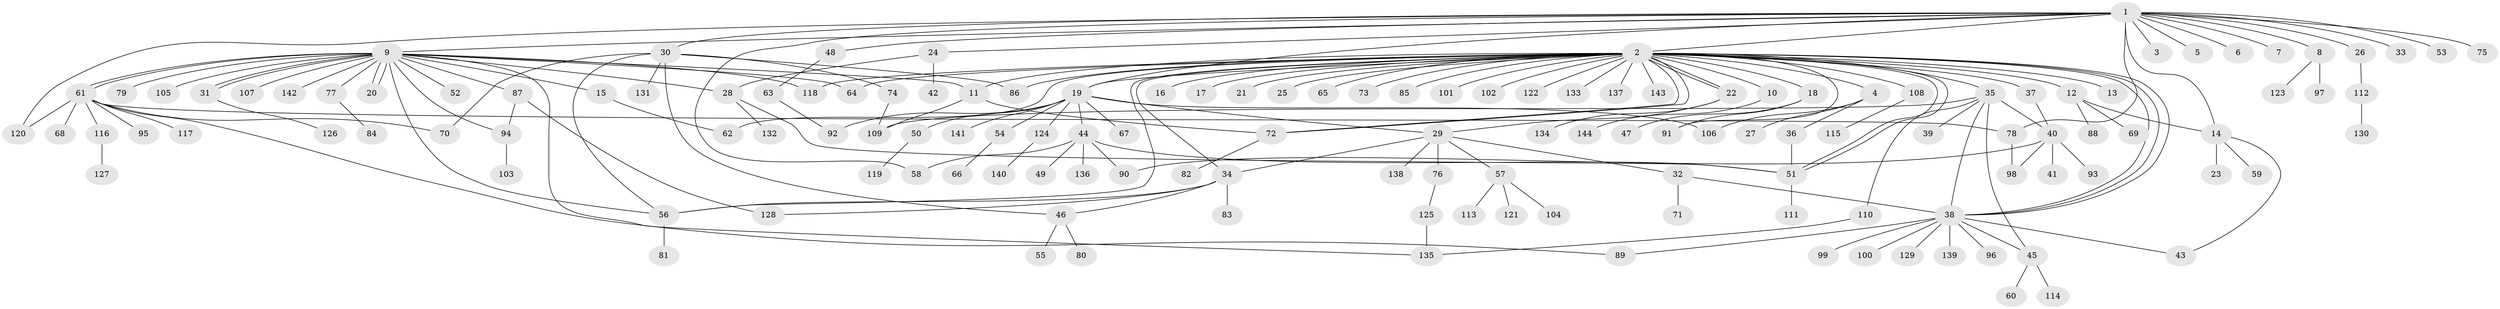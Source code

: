 // Generated by graph-tools (version 1.1) at 2025/49/03/09/25 03:49:49]
// undirected, 144 vertices, 190 edges
graph export_dot {
graph [start="1"]
  node [color=gray90,style=filled];
  1;
  2;
  3;
  4;
  5;
  6;
  7;
  8;
  9;
  10;
  11;
  12;
  13;
  14;
  15;
  16;
  17;
  18;
  19;
  20;
  21;
  22;
  23;
  24;
  25;
  26;
  27;
  28;
  29;
  30;
  31;
  32;
  33;
  34;
  35;
  36;
  37;
  38;
  39;
  40;
  41;
  42;
  43;
  44;
  45;
  46;
  47;
  48;
  49;
  50;
  51;
  52;
  53;
  54;
  55;
  56;
  57;
  58;
  59;
  60;
  61;
  62;
  63;
  64;
  65;
  66;
  67;
  68;
  69;
  70;
  71;
  72;
  73;
  74;
  75;
  76;
  77;
  78;
  79;
  80;
  81;
  82;
  83;
  84;
  85;
  86;
  87;
  88;
  89;
  90;
  91;
  92;
  93;
  94;
  95;
  96;
  97;
  98;
  99;
  100;
  101;
  102;
  103;
  104;
  105;
  106;
  107;
  108;
  109;
  110;
  111;
  112;
  113;
  114;
  115;
  116;
  117;
  118;
  119;
  120;
  121;
  122;
  123;
  124;
  125;
  126;
  127;
  128;
  129;
  130;
  131;
  132;
  133;
  134;
  135;
  136;
  137;
  138;
  139;
  140;
  141;
  142;
  143;
  144;
  1 -- 2;
  1 -- 3;
  1 -- 5;
  1 -- 6;
  1 -- 7;
  1 -- 8;
  1 -- 9;
  1 -- 14;
  1 -- 19;
  1 -- 24;
  1 -- 26;
  1 -- 30;
  1 -- 33;
  1 -- 48;
  1 -- 53;
  1 -- 58;
  1 -- 75;
  1 -- 78;
  1 -- 120;
  2 -- 4;
  2 -- 10;
  2 -- 11;
  2 -- 12;
  2 -- 13;
  2 -- 16;
  2 -- 17;
  2 -- 18;
  2 -- 19;
  2 -- 21;
  2 -- 22;
  2 -- 22;
  2 -- 25;
  2 -- 34;
  2 -- 35;
  2 -- 37;
  2 -- 38;
  2 -- 38;
  2 -- 38;
  2 -- 51;
  2 -- 51;
  2 -- 56;
  2 -- 62;
  2 -- 64;
  2 -- 65;
  2 -- 72;
  2 -- 72;
  2 -- 73;
  2 -- 85;
  2 -- 86;
  2 -- 91;
  2 -- 101;
  2 -- 102;
  2 -- 108;
  2 -- 118;
  2 -- 122;
  2 -- 133;
  2 -- 137;
  2 -- 143;
  4 -- 27;
  4 -- 36;
  4 -- 106;
  8 -- 97;
  8 -- 123;
  9 -- 11;
  9 -- 15;
  9 -- 20;
  9 -- 20;
  9 -- 28;
  9 -- 31;
  9 -- 31;
  9 -- 52;
  9 -- 56;
  9 -- 61;
  9 -- 61;
  9 -- 64;
  9 -- 77;
  9 -- 79;
  9 -- 87;
  9 -- 94;
  9 -- 105;
  9 -- 107;
  9 -- 118;
  9 -- 135;
  9 -- 142;
  10 -- 144;
  11 -- 72;
  11 -- 109;
  12 -- 14;
  12 -- 69;
  12 -- 88;
  14 -- 23;
  14 -- 43;
  14 -- 59;
  15 -- 62;
  18 -- 47;
  18 -- 91;
  19 -- 29;
  19 -- 44;
  19 -- 50;
  19 -- 54;
  19 -- 67;
  19 -- 92;
  19 -- 106;
  19 -- 124;
  19 -- 141;
  22 -- 29;
  22 -- 134;
  24 -- 28;
  24 -- 42;
  26 -- 112;
  28 -- 51;
  28 -- 132;
  29 -- 32;
  29 -- 34;
  29 -- 57;
  29 -- 76;
  29 -- 138;
  30 -- 46;
  30 -- 56;
  30 -- 70;
  30 -- 74;
  30 -- 86;
  30 -- 131;
  31 -- 126;
  32 -- 38;
  32 -- 71;
  34 -- 46;
  34 -- 56;
  34 -- 83;
  34 -- 128;
  35 -- 38;
  35 -- 39;
  35 -- 40;
  35 -- 45;
  35 -- 109;
  35 -- 110;
  36 -- 51;
  37 -- 40;
  38 -- 43;
  38 -- 45;
  38 -- 89;
  38 -- 96;
  38 -- 99;
  38 -- 100;
  38 -- 129;
  38 -- 139;
  40 -- 41;
  40 -- 90;
  40 -- 93;
  40 -- 98;
  44 -- 49;
  44 -- 51;
  44 -- 58;
  44 -- 90;
  44 -- 136;
  45 -- 60;
  45 -- 114;
  46 -- 55;
  46 -- 80;
  48 -- 63;
  50 -- 119;
  51 -- 111;
  54 -- 66;
  56 -- 81;
  57 -- 104;
  57 -- 113;
  57 -- 121;
  61 -- 68;
  61 -- 70;
  61 -- 78;
  61 -- 89;
  61 -- 95;
  61 -- 116;
  61 -- 117;
  61 -- 120;
  63 -- 92;
  72 -- 82;
  74 -- 109;
  76 -- 125;
  77 -- 84;
  78 -- 98;
  87 -- 94;
  87 -- 128;
  94 -- 103;
  108 -- 115;
  110 -- 135;
  112 -- 130;
  116 -- 127;
  124 -- 140;
  125 -- 135;
}
